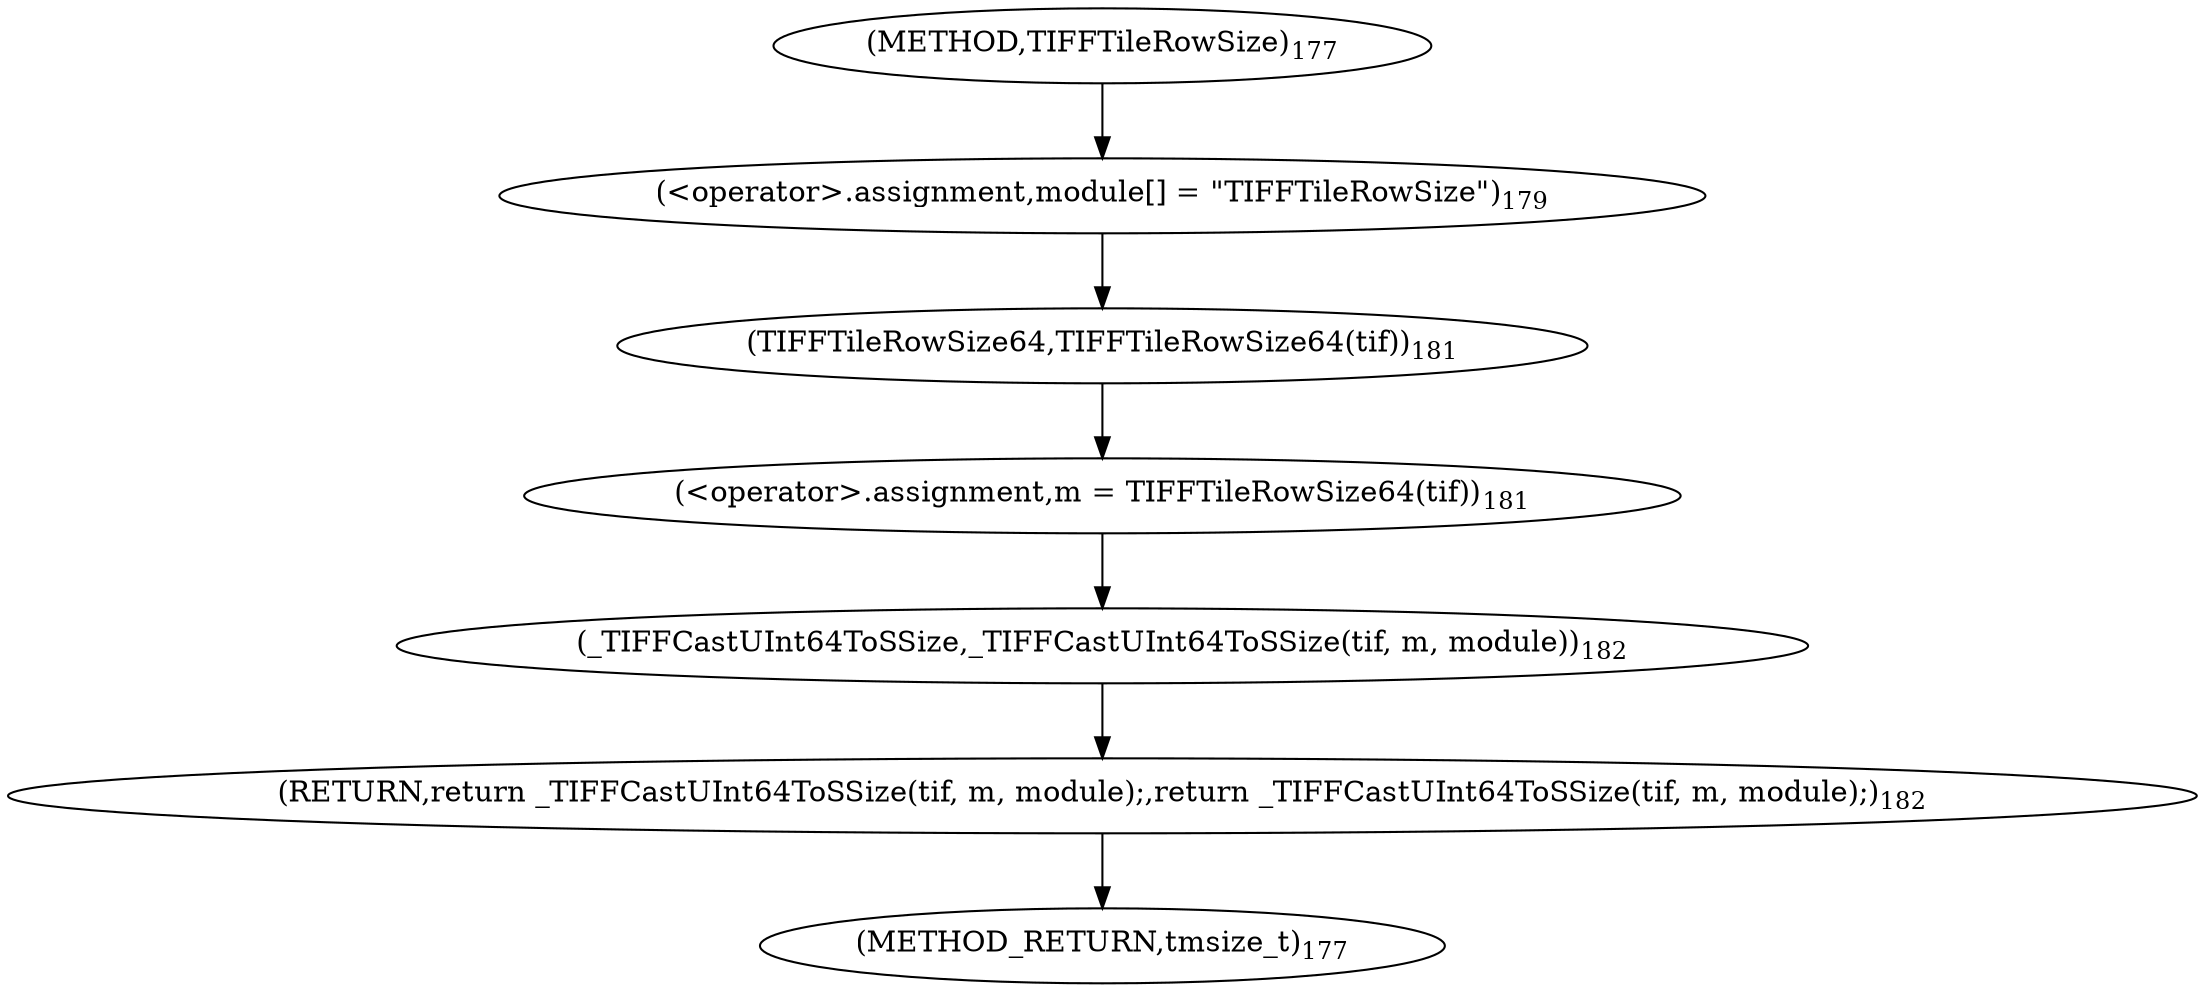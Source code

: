digraph "TIFFTileRowSize" {  
"29704" [label = <(&lt;operator&gt;.assignment,module[] = &quot;TIFFTileRowSize&quot;)<SUB>179</SUB>> ]
"29708" [label = <(&lt;operator&gt;.assignment,m = TIFFTileRowSize64(tif))<SUB>181</SUB>> ]
"29712" [label = <(RETURN,return _TIFFCastUInt64ToSSize(tif, m, module);,return _TIFFCastUInt64ToSSize(tif, m, module);)<SUB>182</SUB>> ]
"29710" [label = <(TIFFTileRowSize64,TIFFTileRowSize64(tif))<SUB>181</SUB>> ]
"29713" [label = <(_TIFFCastUInt64ToSSize,_TIFFCastUInt64ToSSize(tif, m, module))<SUB>182</SUB>> ]
"29700" [label = <(METHOD,TIFFTileRowSize)<SUB>177</SUB>> ]
"29717" [label = <(METHOD_RETURN,tmsize_t)<SUB>177</SUB>> ]
  "29704" -> "29710" 
  "29708" -> "29713" 
  "29712" -> "29717" 
  "29710" -> "29708" 
  "29713" -> "29712" 
  "29700" -> "29704" 
}
